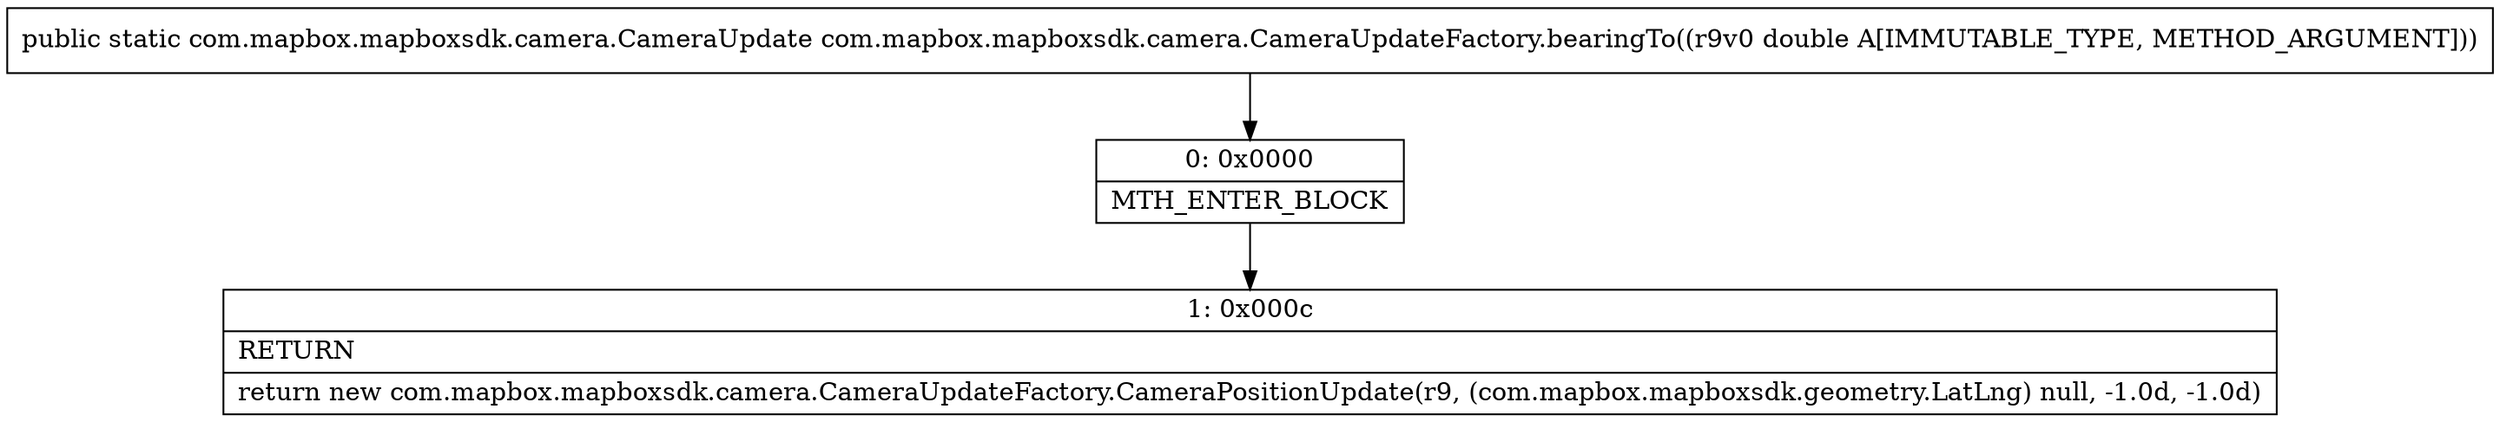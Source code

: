 digraph "CFG forcom.mapbox.mapboxsdk.camera.CameraUpdateFactory.bearingTo(D)Lcom\/mapbox\/mapboxsdk\/camera\/CameraUpdate;" {
Node_0 [shape=record,label="{0\:\ 0x0000|MTH_ENTER_BLOCK\l}"];
Node_1 [shape=record,label="{1\:\ 0x000c|RETURN\l|return new com.mapbox.mapboxsdk.camera.CameraUpdateFactory.CameraPositionUpdate(r9, (com.mapbox.mapboxsdk.geometry.LatLng) null, \-1.0d, \-1.0d)\l}"];
MethodNode[shape=record,label="{public static com.mapbox.mapboxsdk.camera.CameraUpdate com.mapbox.mapboxsdk.camera.CameraUpdateFactory.bearingTo((r9v0 double A[IMMUTABLE_TYPE, METHOD_ARGUMENT])) }"];
MethodNode -> Node_0;
Node_0 -> Node_1;
}

